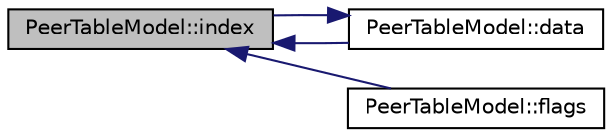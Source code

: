 digraph "PeerTableModel::index"
{
  edge [fontname="Helvetica",fontsize="10",labelfontname="Helvetica",labelfontsize="10"];
  node [fontname="Helvetica",fontsize="10",shape=record];
  rankdir="LR";
  Node48 [label="PeerTableModel::index",height=0.2,width=0.4,color="black", fillcolor="grey75", style="filled", fontcolor="black"];
  Node48 -> Node49 [dir="back",color="midnightblue",fontsize="10",style="solid",fontname="Helvetica"];
  Node49 [label="PeerTableModel::data",height=0.2,width=0.4,color="black", fillcolor="white", style="filled",URL="$class_peer_table_model.html#a7229a1e75b1ecab25add4098b6bb9d27"];
  Node49 -> Node48 [dir="back",color="midnightblue",fontsize="10",style="solid",fontname="Helvetica"];
  Node48 -> Node50 [dir="back",color="midnightblue",fontsize="10",style="solid",fontname="Helvetica"];
  Node50 [label="PeerTableModel::flags",height=0.2,width=0.4,color="black", fillcolor="white", style="filled",URL="$class_peer_table_model.html#ad0e101ec541cde4a163d490b58c5442a"];
}
